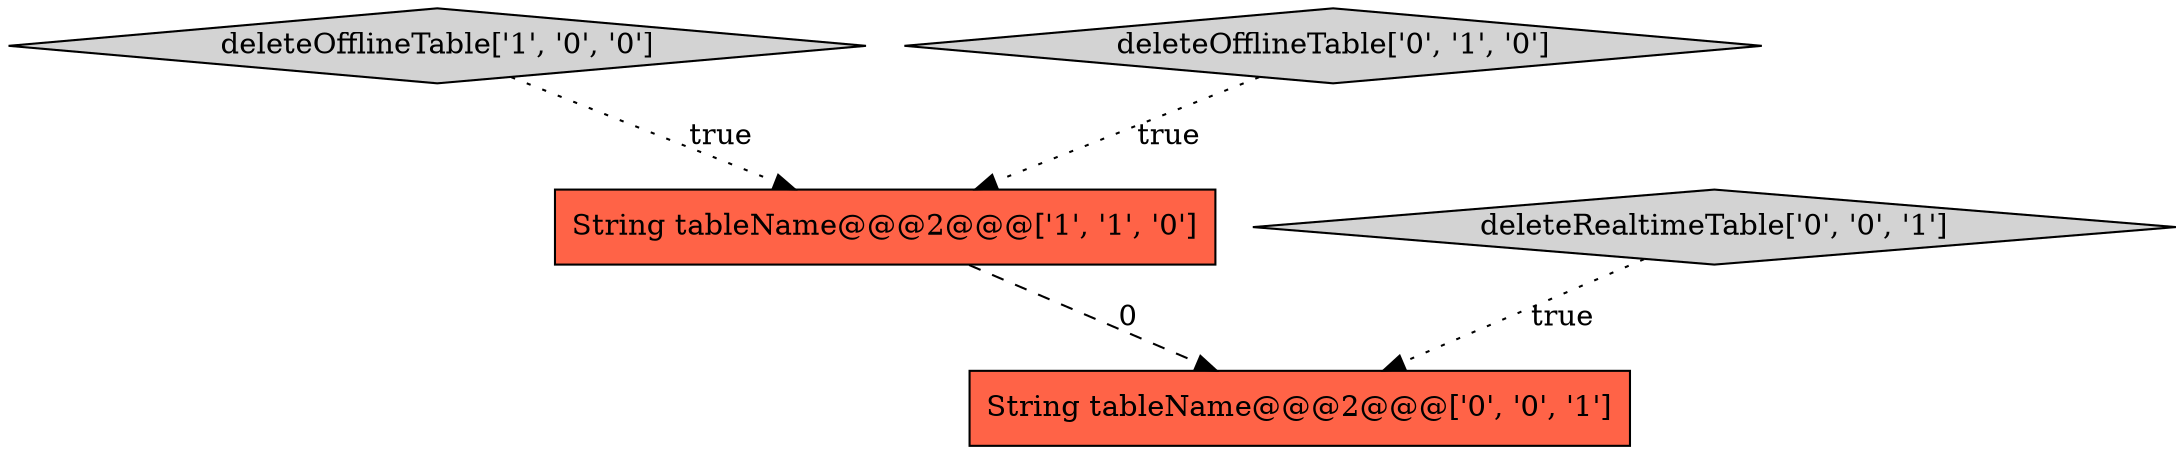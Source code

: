 digraph {
0 [style = filled, label = "deleteOfflineTable['1', '0', '0']", fillcolor = lightgray, shape = diamond image = "AAA0AAABBB1BBB"];
3 [style = filled, label = "String tableName@@@2@@@['0', '0', '1']", fillcolor = tomato, shape = box image = "AAA0AAABBB3BBB"];
4 [style = filled, label = "deleteRealtimeTable['0', '0', '1']", fillcolor = lightgray, shape = diamond image = "AAA0AAABBB3BBB"];
1 [style = filled, label = "String tableName@@@2@@@['1', '1', '0']", fillcolor = tomato, shape = box image = "AAA0AAABBB1BBB"];
2 [style = filled, label = "deleteOfflineTable['0', '1', '0']", fillcolor = lightgray, shape = diamond image = "AAA0AAABBB2BBB"];
2->1 [style = dotted, label="true"];
0->1 [style = dotted, label="true"];
4->3 [style = dotted, label="true"];
1->3 [style = dashed, label="0"];
}

